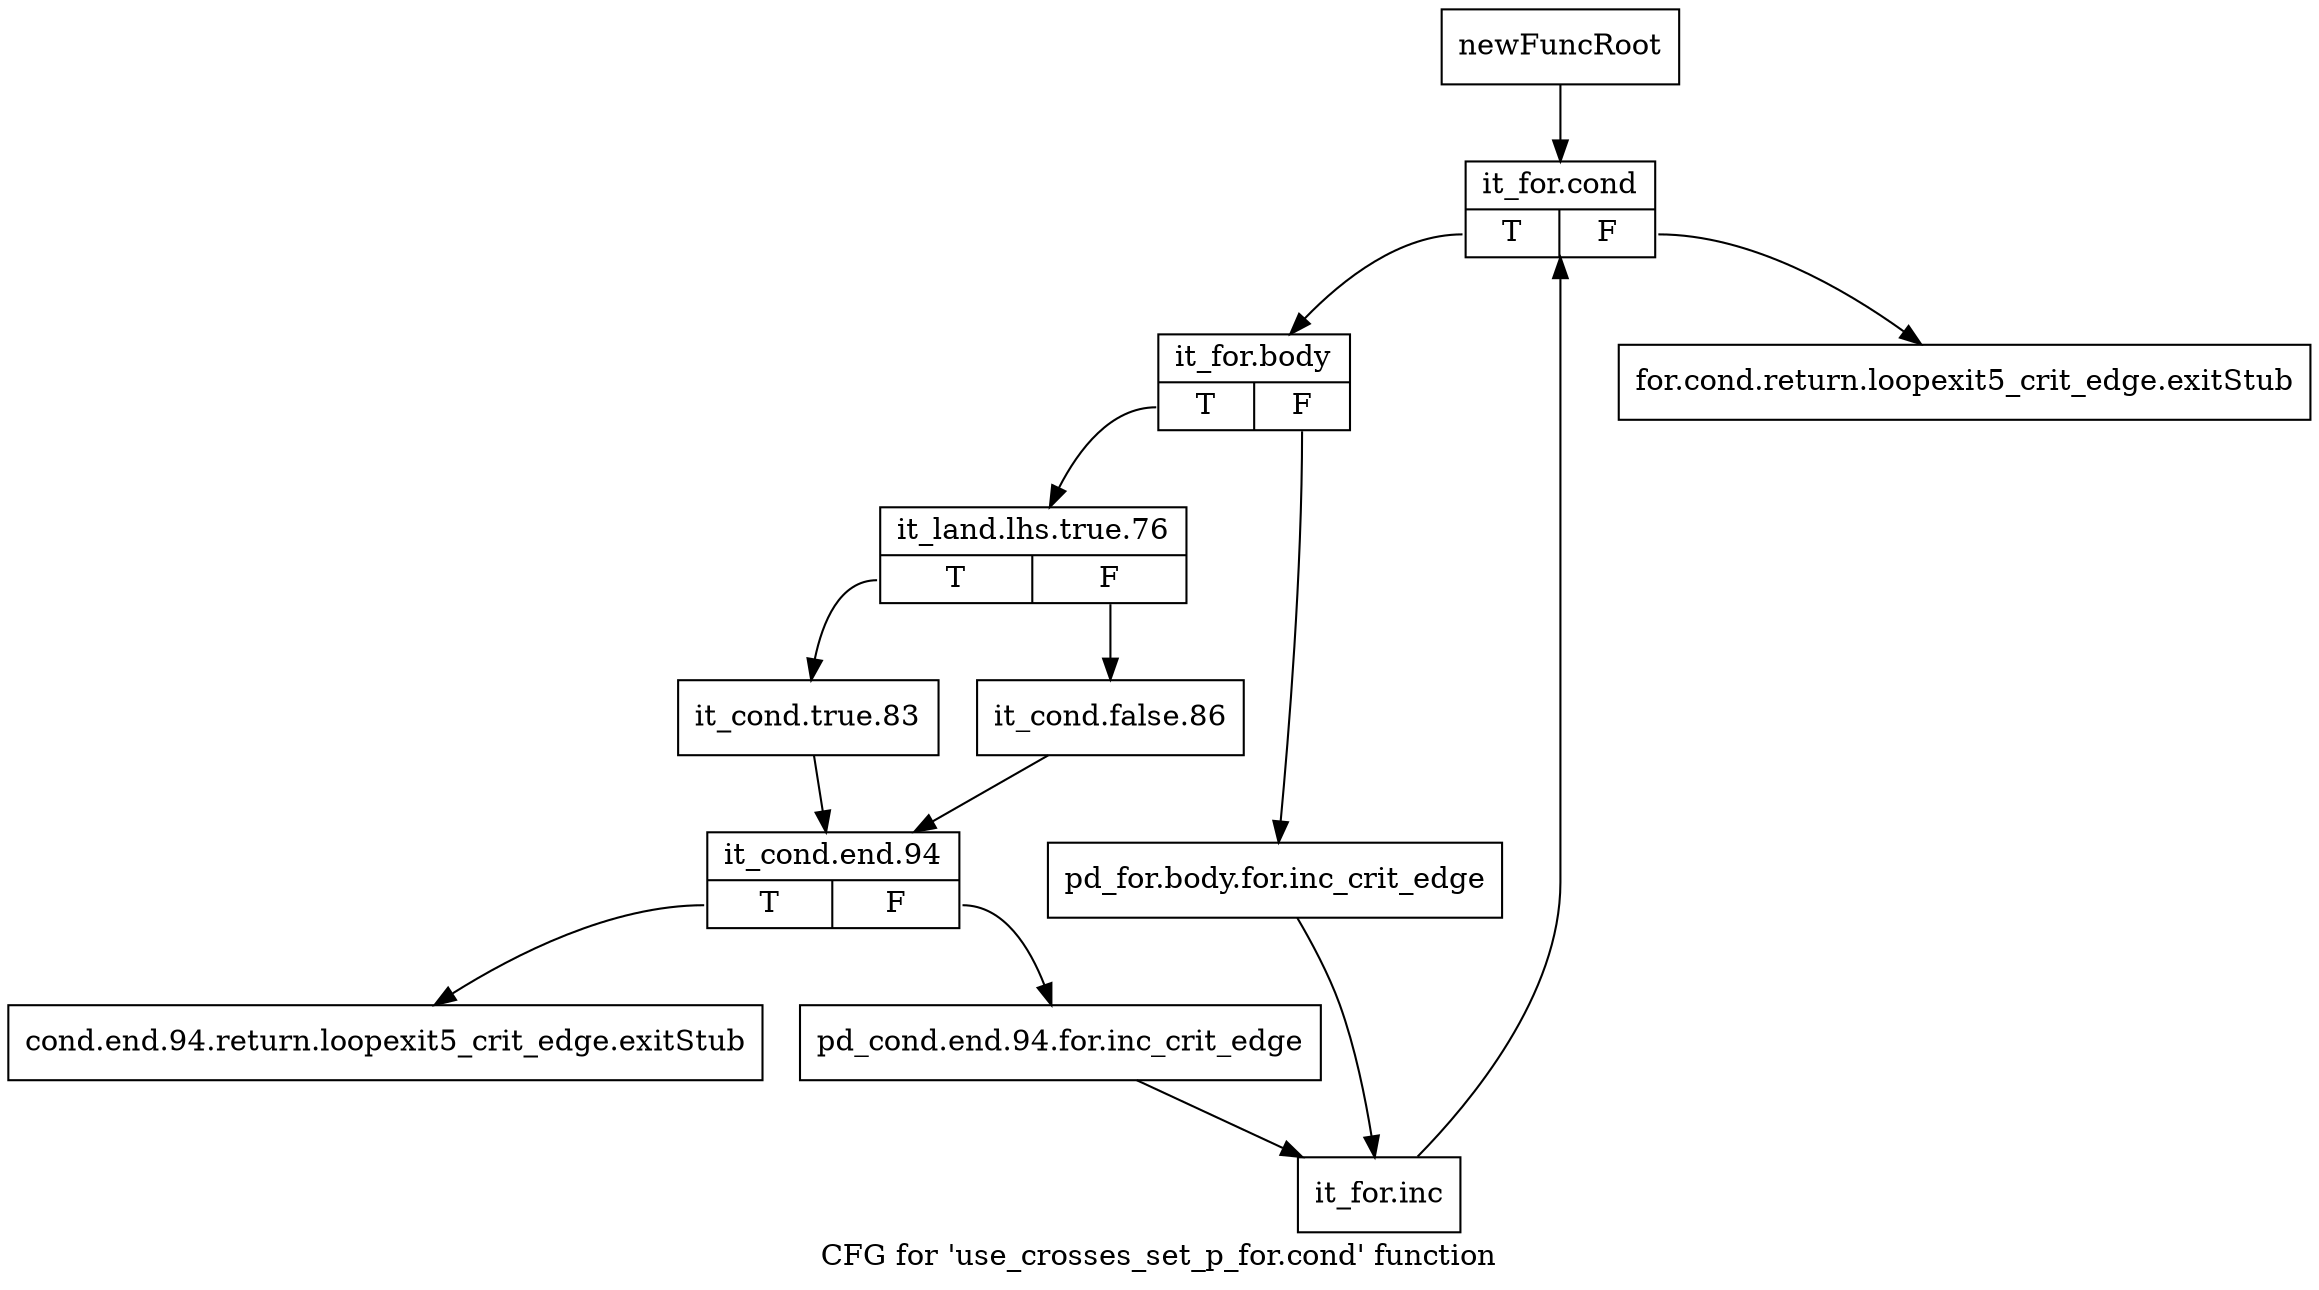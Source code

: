 digraph "CFG for 'use_crosses_set_p_for.cond' function" {
	label="CFG for 'use_crosses_set_p_for.cond' function";

	Node0xa653790 [shape=record,label="{newFuncRoot}"];
	Node0xa653790 -> Node0xa653880;
	Node0xa6537e0 [shape=record,label="{for.cond.return.loopexit5_crit_edge.exitStub}"];
	Node0xa653830 [shape=record,label="{cond.end.94.return.loopexit5_crit_edge.exitStub}"];
	Node0xa653880 [shape=record,label="{it_for.cond|{<s0>T|<s1>F}}"];
	Node0xa653880:s0 -> Node0xa6538d0;
	Node0xa653880:s1 -> Node0xa6537e0;
	Node0xa6538d0 [shape=record,label="{it_for.body|{<s0>T|<s1>F}}"];
	Node0xa6538d0:s0 -> Node0xa6541e0;
	Node0xa6538d0:s1 -> Node0xa654190;
	Node0xa654190 [shape=record,label="{pd_for.body.for.inc_crit_edge}"];
	Node0xa654190 -> Node0xa654370;
	Node0xa6541e0 [shape=record,label="{it_land.lhs.true.76|{<s0>T|<s1>F}}"];
	Node0xa6541e0:s0 -> Node0xa654280;
	Node0xa6541e0:s1 -> Node0xa654230;
	Node0xa654230 [shape=record,label="{it_cond.false.86}"];
	Node0xa654230 -> Node0xa6542d0;
	Node0xa654280 [shape=record,label="{it_cond.true.83}"];
	Node0xa654280 -> Node0xa6542d0;
	Node0xa6542d0 [shape=record,label="{it_cond.end.94|{<s0>T|<s1>F}}"];
	Node0xa6542d0:s0 -> Node0xa653830;
	Node0xa6542d0:s1 -> Node0xa654320;
	Node0xa654320 [shape=record,label="{pd_cond.end.94.for.inc_crit_edge}"];
	Node0xa654320 -> Node0xa654370;
	Node0xa654370 [shape=record,label="{it_for.inc}"];
	Node0xa654370 -> Node0xa653880;
}
